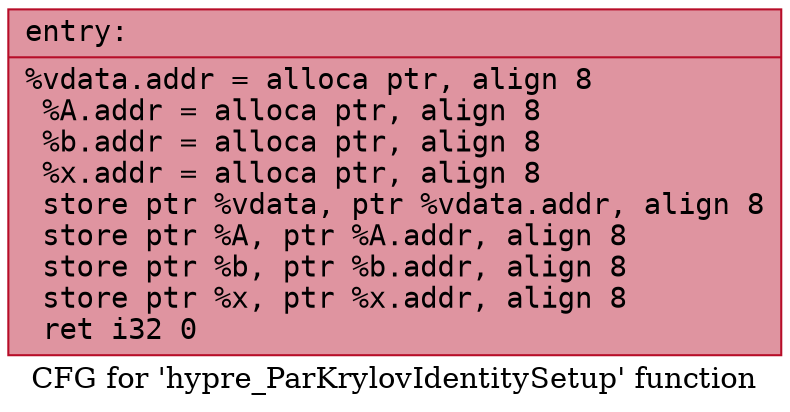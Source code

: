 digraph "CFG for 'hypre_ParKrylovIdentitySetup' function" {
	label="CFG for 'hypre_ParKrylovIdentitySetup' function";

	Node0x557950117730 [shape=record,color="#b70d28ff", style=filled, fillcolor="#b70d2870" fontname="Courier",label="{entry:\l|  %vdata.addr = alloca ptr, align 8\l  %A.addr = alloca ptr, align 8\l  %b.addr = alloca ptr, align 8\l  %x.addr = alloca ptr, align 8\l  store ptr %vdata, ptr %vdata.addr, align 8\l  store ptr %A, ptr %A.addr, align 8\l  store ptr %b, ptr %b.addr, align 8\l  store ptr %x, ptr %x.addr, align 8\l  ret i32 0\l}"];
}

